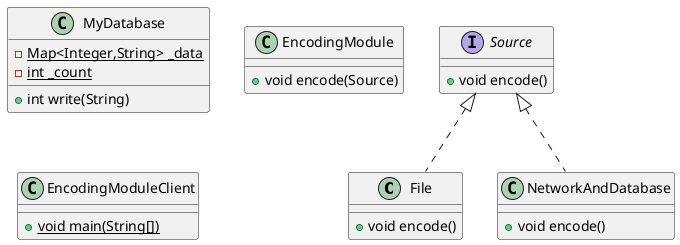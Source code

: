 @startuml
class File {
+ void encode()
}
class MyDatabase {
- {static} Map<Integer,String> _data
- {static} int _count
+ int write(String)
}
class EncodingModule {
+ void encode(Source)
}
class EncodingModuleClient {
+ {static} void main(String[])
}
class NetworkAndDatabase {
+ void encode()
}
interface Source {
+ void encode()
}


Source <|.. File
Source <|.. NetworkAndDatabase
@enduml